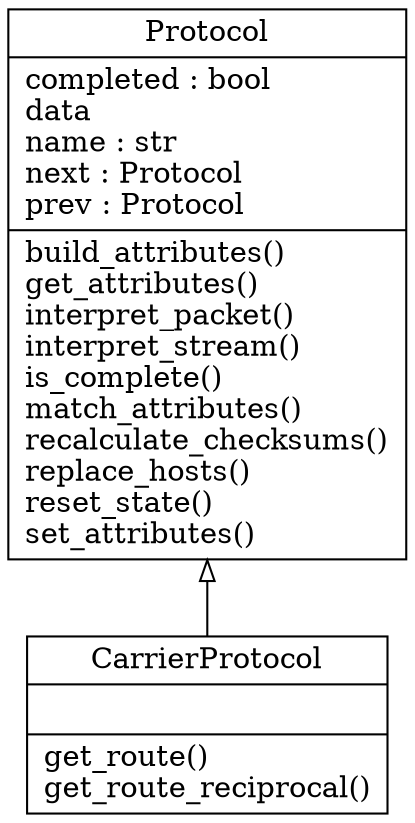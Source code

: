 digraph {
charset="utf-8"
rankdir=BT
"0" [label="{CarrierProtocol|\l|get_route()\lget_route_reciprocal()\l}", shape="record"];
"1" [label="{Protocol|completed : bool\ldata\lname : str\lnext : Protocol\lprev : Protocol\l|build_attributes()\lget_attributes()\linterpret_packet()\linterpret_stream()\lis_complete()\lmatch_attributes()\lrecalculate_checksums()\lreplace_hosts()\lreset_state()\lset_attributes()\l}", shape="record"];
"0" -> "1" [arrowhead="empty", arrowtail="none"];
}

